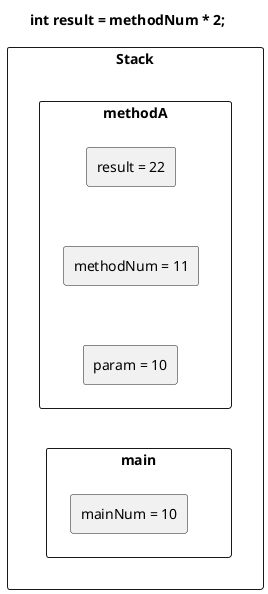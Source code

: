 @startuml

title int result = methodNum * 2;

rectangle "Stack" {
	rectangle "methodA" {
		rectangle "result = 22" as result
		rectangle "methodNum = 11" as methodNum
		rectangle "param = 10" as param

		result -[hidden]down- methodNum
		methodNum -[hidden]down- param
	}
	rectangle "main" {
		rectangle "mainNum = 10" as mainNum
	}

	methodA -[hidden]d-main
	param -[hidden]d- mainNum
}


@enduml